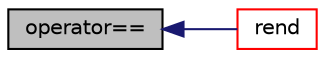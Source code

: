 digraph "operator=="
{
  bgcolor="transparent";
  edge [fontname="Helvetica",fontsize="10",labelfontname="Helvetica",labelfontsize="10"];
  node [fontname="Helvetica",fontsize="10",shape=record];
  rankdir="LR";
  Node5036 [label="operator==",height=0.2,width=0.4,color="black", fillcolor="grey75", style="filled", fontcolor="black"];
  Node5036 -> Node5037 [dir="back",color="midnightblue",fontsize="10",style="solid",fontname="Helvetica"];
  Node5037 [label="rend",height=0.2,width=0.4,color="red",URL="$a26933.html#a1c98b5278c1aeff8963b7223b4fbcfd7"];
}
